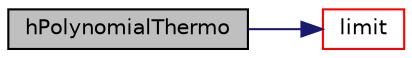 digraph "hPolynomialThermo"
{
  bgcolor="transparent";
  edge [fontname="Helvetica",fontsize="10",labelfontname="Helvetica",labelfontsize="10"];
  node [fontname="Helvetica",fontsize="10",shape=record];
  rankdir="LR";
  Node1 [label="hPolynomialThermo",height=0.2,width=0.4,color="black", fillcolor="grey75", style="filled", fontcolor="black"];
  Node1 -> Node2 [color="midnightblue",fontsize="10",style="solid",fontname="Helvetica"];
  Node2 [label="limit",height=0.2,width=0.4,color="red",URL="$a01013.html#ab967c74261c14cba2fe5b2f62f72f4a7",tooltip="Limit the temperature to be in the range Tlow_ to Thigh_. "];
}
